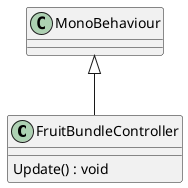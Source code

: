 @startuml
class FruitBundleController {
    Update() : void
}
MonoBehaviour <|-- FruitBundleController
@enduml

